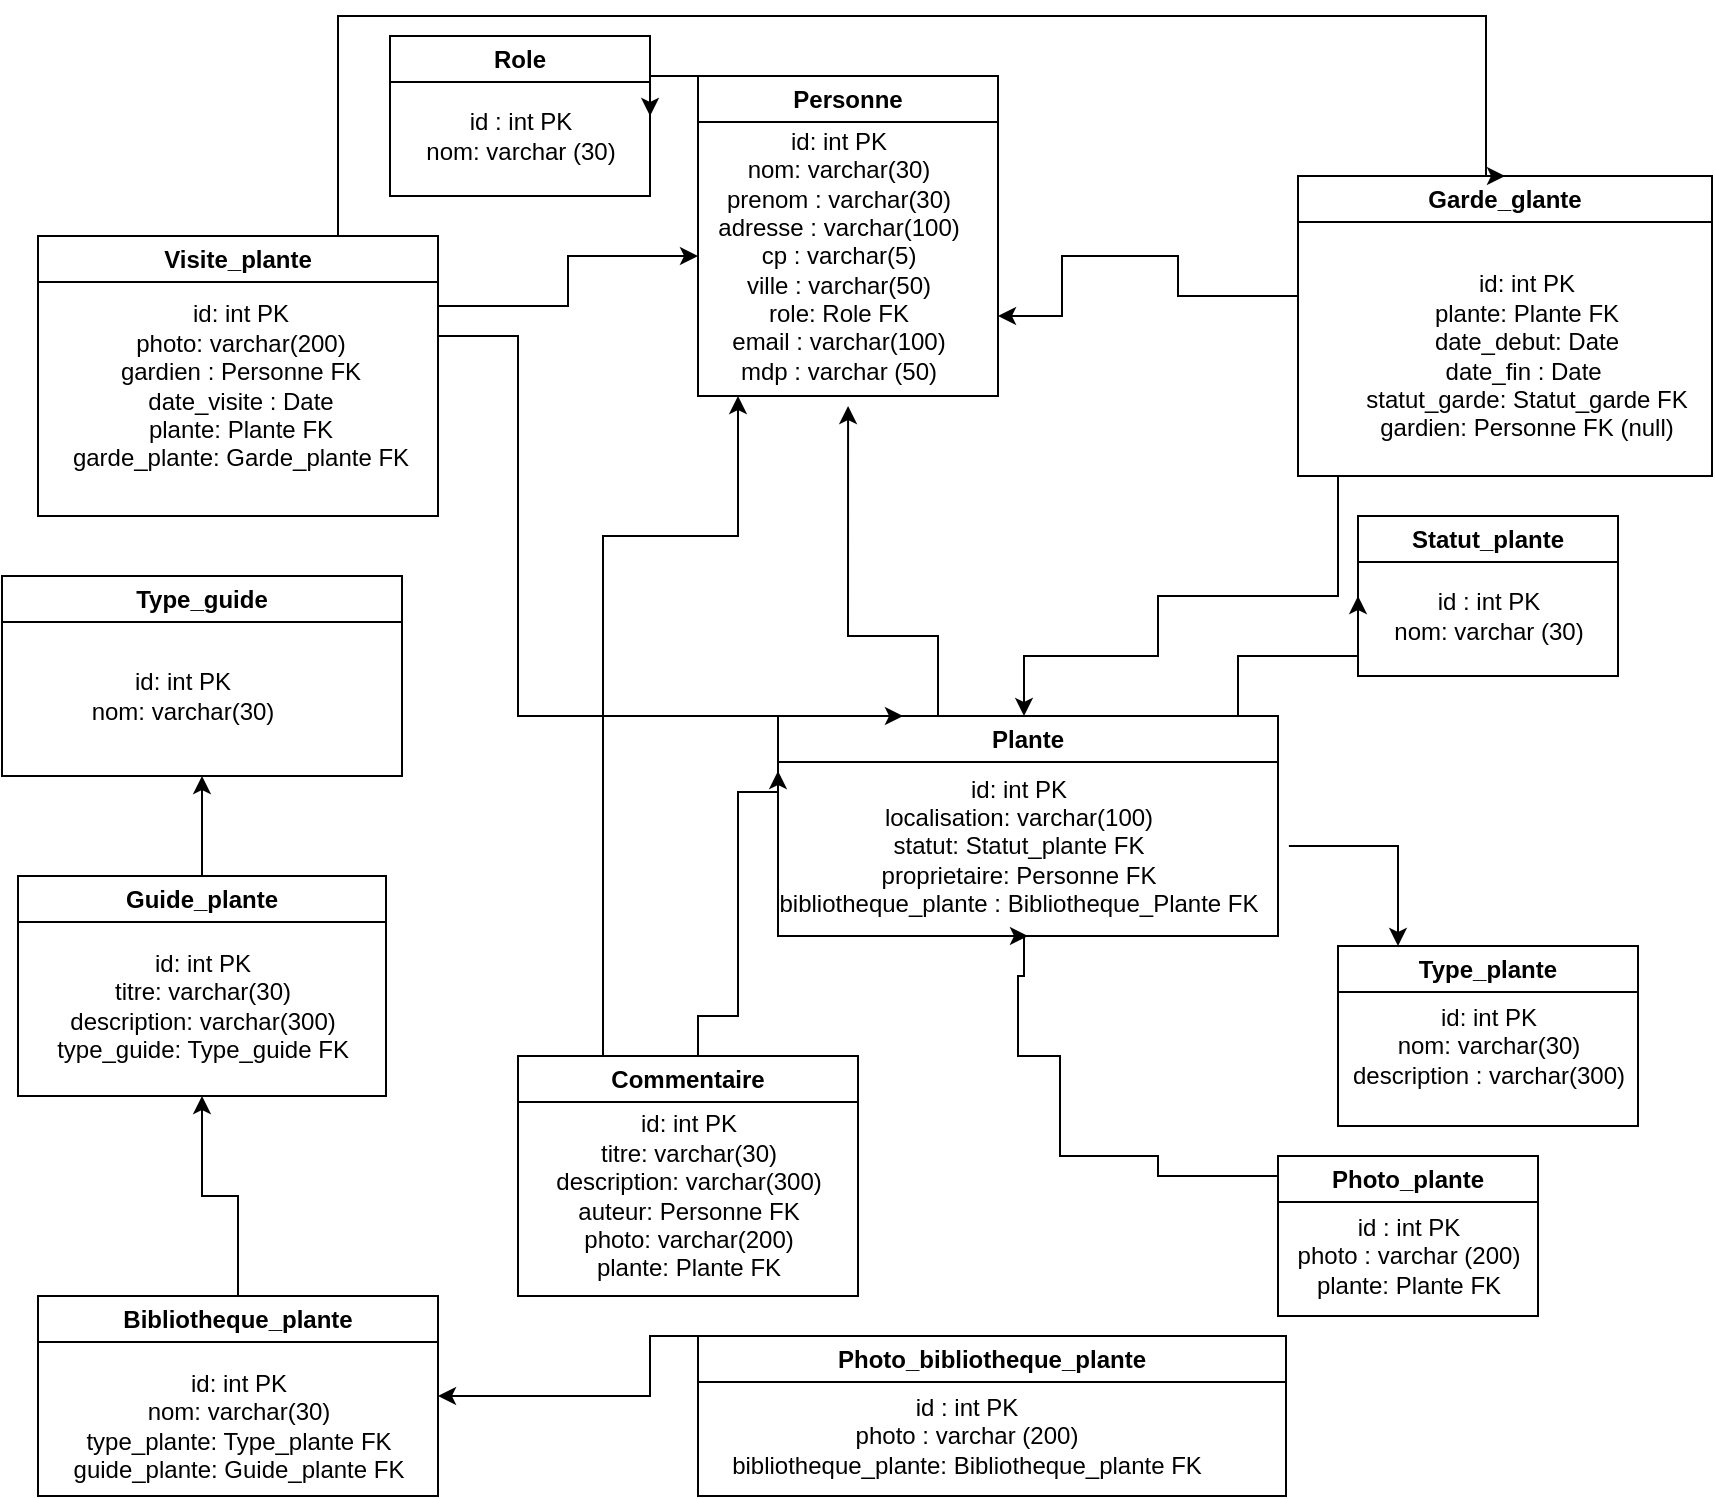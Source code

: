 <mxfile version="20.8.4" type="device"><diagram id="cIkk1x2Iu0VBwWM4oFOh" name="Page-1"><mxGraphModel dx="2232" dy="932" grid="1" gridSize="10" guides="1" tooltips="1" connect="1" arrows="1" fold="1" page="1" pageScale="1" pageWidth="827" pageHeight="1169" math="0" shadow="0"><root><mxCell id="0"/><mxCell id="1" parent="0"/><mxCell id="HuyXiXIqg4RBTzmlVShX-5" value="Type_plante" style="swimlane;whiteSpace=wrap;html=1;startSize=23;" parent="1" vertex="1"><mxGeometry x="690" y="495" width="150" height="90" as="geometry"/></mxCell><mxCell id="HuyXiXIqg4RBTzmlVShX-6" value="id: int PK&lt;br&gt;nom: varchar(30)&lt;br&gt;description : varchar(300)" style="text;html=1;align=center;verticalAlign=middle;resizable=0;points=[];autosize=1;strokeColor=none;fillColor=none;" parent="HuyXiXIqg4RBTzmlVShX-5" vertex="1"><mxGeometry x="-5" y="20" width="160" height="60" as="geometry"/></mxCell><mxCell id="HuyXiXIqg4RBTzmlVShX-8" value="Statut_plante" style="swimlane;whiteSpace=wrap;html=1;startSize=23;" parent="1" vertex="1"><mxGeometry x="700" y="280" width="130" height="80" as="geometry"/></mxCell><mxCell id="HuyXiXIqg4RBTzmlVShX-9" value="id : int PK&lt;br&gt;nom: varchar (30)" style="text;html=1;align=center;verticalAlign=middle;resizable=0;points=[];autosize=1;strokeColor=none;fillColor=none;" parent="HuyXiXIqg4RBTzmlVShX-8" vertex="1"><mxGeometry x="5" y="30" width="120" height="40" as="geometry"/></mxCell><mxCell id="HuyXiXIqg4RBTzmlVShX-40" style="edgeStyle=orthogonalEdgeStyle;rounded=0;orthogonalLoop=1;jettySize=auto;html=1;exitX=0.75;exitY=0;exitDx=0;exitDy=0;entryX=0;entryY=0.5;entryDx=0;entryDy=0;" parent="1" source="HuyXiXIqg4RBTzmlVShX-10" target="HuyXiXIqg4RBTzmlVShX-8" edge="1"><mxGeometry relative="1" as="geometry"><Array as="points"><mxPoint x="640" y="380"/><mxPoint x="640" y="350"/><mxPoint x="700" y="350"/></Array></mxGeometry></mxCell><mxCell id="HuyXiXIqg4RBTzmlVShX-67" style="edgeStyle=orthogonalEdgeStyle;rounded=0;orthogonalLoop=1;jettySize=auto;html=1;exitX=0.5;exitY=0;exitDx=0;exitDy=0;entryX=0.536;entryY=1.036;entryDx=0;entryDy=0;entryPerimeter=0;" parent="1" source="HuyXiXIqg4RBTzmlVShX-10" target="HuyXiXIqg4RBTzmlVShX-2" edge="1"><mxGeometry relative="1" as="geometry"><Array as="points"><mxPoint x="490" y="380"/><mxPoint x="490" y="340"/><mxPoint x="445" y="340"/></Array></mxGeometry></mxCell><mxCell id="HuyXiXIqg4RBTzmlVShX-82" style="edgeStyle=orthogonalEdgeStyle;rounded=0;orthogonalLoop=1;jettySize=auto;html=1;exitX=1.021;exitY=0.5;exitDx=0;exitDy=0;entryX=0.2;entryY=0;entryDx=0;entryDy=0;exitPerimeter=0;entryPerimeter=0;" parent="1" source="HuyXiXIqg4RBTzmlVShX-11" target="HuyXiXIqg4RBTzmlVShX-5" edge="1"><mxGeometry relative="1" as="geometry"><Array as="points"><mxPoint x="720" y="445"/></Array></mxGeometry></mxCell><mxCell id="HuyXiXIqg4RBTzmlVShX-10" value="Plante" style="swimlane;whiteSpace=wrap;html=1;" parent="1" vertex="1"><mxGeometry x="410" y="380" width="250" height="110" as="geometry"/></mxCell><mxCell id="HuyXiXIqg4RBTzmlVShX-11" value="id: int PK&lt;br&gt;localisation: varchar(100)&lt;br&gt;statut: Statut_plante FK&lt;br&gt;proprietaire: Personne FK&lt;br&gt;bibliotheque_plante : Bibliotheque_Plante FK" style="text;html=1;align=center;verticalAlign=middle;resizable=0;points=[];autosize=1;strokeColor=none;fillColor=none;" parent="HuyXiXIqg4RBTzmlVShX-10" vertex="1"><mxGeometry x="-10" y="20" width="260" height="90" as="geometry"/></mxCell><mxCell id="HuyXiXIqg4RBTzmlVShX-56" style="edgeStyle=orthogonalEdgeStyle;rounded=0;orthogonalLoop=1;jettySize=auto;html=1;exitX=0.5;exitY=0;exitDx=0;exitDy=0;entryX=0.5;entryY=1;entryDx=0;entryDy=0;" parent="1" source="HuyXiXIqg4RBTzmlVShX-12" target="HuyXiXIqg4RBTzmlVShX-10" edge="1"><mxGeometry relative="1" as="geometry"><mxPoint x="560" y="550" as="targetPoint"/><Array as="points"><mxPoint x="600" y="610"/><mxPoint x="600" y="600"/><mxPoint x="551" y="600"/><mxPoint x="551" y="550"/><mxPoint x="530" y="550"/><mxPoint x="530" y="510"/><mxPoint x="533" y="510"/></Array></mxGeometry></mxCell><mxCell id="HuyXiXIqg4RBTzmlVShX-12" value="Photo_plante" style="swimlane;whiteSpace=wrap;html=1;" parent="1" vertex="1"><mxGeometry x="660" y="600" width="130" height="80" as="geometry"/></mxCell><mxCell id="HuyXiXIqg4RBTzmlVShX-13" value="id : int PK&lt;br&gt;photo : varchar (200)&lt;br&gt;plante: Plante FK" style="text;html=1;align=center;verticalAlign=middle;resizable=0;points=[];autosize=1;strokeColor=none;fillColor=none;" parent="HuyXiXIqg4RBTzmlVShX-12" vertex="1"><mxGeometry y="20" width="130" height="60" as="geometry"/></mxCell><mxCell id="HuyXiXIqg4RBTzmlVShX-64" style="edgeStyle=orthogonalEdgeStyle;rounded=0;orthogonalLoop=1;jettySize=auto;html=1;exitX=0.5;exitY=0;exitDx=0;exitDy=0;entryX=0.5;entryY=1;entryDx=0;entryDy=0;" parent="1" source="HuyXiXIqg4RBTzmlVShX-20" target="HuyXiXIqg4RBTzmlVShX-24" edge="1"><mxGeometry relative="1" as="geometry"/></mxCell><mxCell id="HuyXiXIqg4RBTzmlVShX-20" value="Bibliotheque_plante" style="swimlane;whiteSpace=wrap;html=1;" parent="1" vertex="1"><mxGeometry x="40" y="670" width="200" height="100" as="geometry"/></mxCell><mxCell id="HuyXiXIqg4RBTzmlVShX-21" value="id: int PK&lt;br&gt;nom: varchar(30)&lt;br&gt;type_plante: Type_plante FK&lt;br&gt;guide_plante: Guide_plante FK" style="text;html=1;align=center;verticalAlign=middle;resizable=0;points=[];autosize=1;strokeColor=none;fillColor=none;" parent="HuyXiXIqg4RBTzmlVShX-20" vertex="1"><mxGeometry x="5" y="30" width="190" height="70" as="geometry"/></mxCell><mxCell id="HuyXiXIqg4RBTzmlVShX-65" style="edgeStyle=orthogonalEdgeStyle;rounded=0;orthogonalLoop=1;jettySize=auto;html=1;exitX=0.75;exitY=0;exitDx=0;exitDy=0;entryX=0;entryY=0.25;entryDx=0;entryDy=0;" parent="1" source="HuyXiXIqg4RBTzmlVShX-22" target="HuyXiXIqg4RBTzmlVShX-10" edge="1"><mxGeometry relative="1" as="geometry"><Array as="points"><mxPoint x="370" y="550"/><mxPoint x="370" y="530"/><mxPoint x="390" y="530"/><mxPoint x="390" y="418"/></Array></mxGeometry></mxCell><mxCell id="HuyXiXIqg4RBTzmlVShX-83" style="edgeStyle=orthogonalEdgeStyle;rounded=0;orthogonalLoop=1;jettySize=auto;html=1;exitX=0.25;exitY=0;exitDx=0;exitDy=0;" parent="1" source="HuyXiXIqg4RBTzmlVShX-22" target="HuyXiXIqg4RBTzmlVShX-2" edge="1"><mxGeometry relative="1" as="geometry"><Array as="points"><mxPoint x="323" y="290"/><mxPoint x="390" y="290"/></Array></mxGeometry></mxCell><mxCell id="HuyXiXIqg4RBTzmlVShX-22" value="Commentaire" style="swimlane;whiteSpace=wrap;html=1;" parent="1" vertex="1"><mxGeometry x="280" y="550" width="170" height="120" as="geometry"/></mxCell><mxCell id="HuyXiXIqg4RBTzmlVShX-23" value="id: int PK&lt;br&gt;titre: varchar(30)&lt;br&gt;description: varchar(300)&lt;br&gt;auteur: Personne FK&lt;br&gt;photo: varchar(200)&lt;br&gt;plante: Plante FK" style="text;html=1;align=center;verticalAlign=middle;resizable=0;points=[];autosize=1;strokeColor=none;fillColor=none;" parent="HuyXiXIqg4RBTzmlVShX-22" vertex="1"><mxGeometry x="5" y="20" width="160" height="100" as="geometry"/></mxCell><mxCell id="HuyXiXIqg4RBTzmlVShX-87" style="edgeStyle=orthogonalEdgeStyle;rounded=0;orthogonalLoop=1;jettySize=auto;html=1;exitX=0.5;exitY=0;exitDx=0;exitDy=0;entryX=0.5;entryY=1;entryDx=0;entryDy=0;" parent="1" source="HuyXiXIqg4RBTzmlVShX-24" target="HuyXiXIqg4RBTzmlVShX-85" edge="1"><mxGeometry relative="1" as="geometry"/></mxCell><mxCell id="HuyXiXIqg4RBTzmlVShX-24" value="Guide_plante" style="swimlane;whiteSpace=wrap;html=1;" parent="1" vertex="1"><mxGeometry x="30" y="460" width="184" height="110" as="geometry"/></mxCell><mxCell id="HuyXiXIqg4RBTzmlVShX-26" value="id: int PK&lt;br&gt;titre: varchar(30)&lt;br&gt;description: varchar(300)&lt;br&gt;type_guide: Type_guide FK" style="text;html=1;align=center;verticalAlign=middle;resizable=0;points=[];autosize=1;strokeColor=none;fillColor=none;" parent="HuyXiXIqg4RBTzmlVShX-24" vertex="1"><mxGeometry x="7" y="30" width="170" height="70" as="geometry"/></mxCell><mxCell id="HuyXiXIqg4RBTzmlVShX-66" style="edgeStyle=orthogonalEdgeStyle;rounded=0;orthogonalLoop=1;jettySize=auto;html=1;exitX=1;exitY=0.5;exitDx=0;exitDy=0;entryX=0.25;entryY=0;entryDx=0;entryDy=0;" parent="1" source="HuyXiXIqg4RBTzmlVShX-28" target="HuyXiXIqg4RBTzmlVShX-10" edge="1"><mxGeometry relative="1" as="geometry"><Array as="points"><mxPoint x="280" y="190"/><mxPoint x="280" y="380"/></Array></mxGeometry></mxCell><mxCell id="HuyXiXIqg4RBTzmlVShX-72" style="edgeStyle=orthogonalEdgeStyle;rounded=0;orthogonalLoop=1;jettySize=auto;html=1;exitX=0;exitY=0;exitDx=0;exitDy=0;entryX=1;entryY=0.75;entryDx=0;entryDy=0;" parent="1" source="HuyXiXIqg4RBTzmlVShX-29" target="HuyXiXIqg4RBTzmlVShX-1" edge="1"><mxGeometry relative="1" as="geometry"><Array as="points"><mxPoint x="610" y="170"/><mxPoint x="610" y="150"/><mxPoint x="552" y="150"/><mxPoint x="552" y="180"/></Array></mxGeometry></mxCell><mxCell id="HuyXiXIqg4RBTzmlVShX-77" style="edgeStyle=orthogonalEdgeStyle;rounded=0;orthogonalLoop=1;jettySize=auto;html=1;exitX=0;exitY=1;exitDx=0;exitDy=0;" parent="1" source="HuyXiXIqg4RBTzmlVShX-29" target="HuyXiXIqg4RBTzmlVShX-10" edge="1"><mxGeometry relative="1" as="geometry"><Array as="points"><mxPoint x="690" y="260"/><mxPoint x="690" y="320"/><mxPoint x="600" y="320"/><mxPoint x="600" y="350"/><mxPoint x="533" y="350"/></Array></mxGeometry></mxCell><mxCell id="HuyXiXIqg4RBTzmlVShX-29" value="Garde_glante" style="swimlane;whiteSpace=wrap;html=1;" parent="1" vertex="1"><mxGeometry x="670" y="110" width="207" height="150" as="geometry"/></mxCell><mxCell id="HuyXiXIqg4RBTzmlVShX-30" value="id: int PK&lt;br&gt;plante: Plante FK&lt;br&gt;date_debut: Date&lt;br&gt;date_fin : Date&amp;nbsp;&lt;br&gt;statut_garde: Statut_garde FK&lt;br&gt;gardien: Personne FK (null)" style="text;html=1;align=center;verticalAlign=middle;resizable=0;points=[];autosize=1;strokeColor=none;fillColor=none;" parent="HuyXiXIqg4RBTzmlVShX-29" vertex="1"><mxGeometry x="23.5" y="40" width="180" height="100" as="geometry"/></mxCell><mxCell id="HuyXiXIqg4RBTzmlVShX-60" style="edgeStyle=orthogonalEdgeStyle;rounded=0;orthogonalLoop=1;jettySize=auto;html=1;exitX=0;exitY=0;exitDx=0;exitDy=0;entryX=1;entryY=0.5;entryDx=0;entryDy=0;" parent="1" source="HuyXiXIqg4RBTzmlVShX-35" target="HuyXiXIqg4RBTzmlVShX-20" edge="1"><mxGeometry relative="1" as="geometry"><Array as="points"><mxPoint x="346" y="720"/></Array></mxGeometry></mxCell><mxCell id="HuyXiXIqg4RBTzmlVShX-35" value="Photo_bibliotheque_plante" style="swimlane;whiteSpace=wrap;html=1;" parent="1" vertex="1"><mxGeometry x="370" y="690" width="294" height="80" as="geometry"/></mxCell><mxCell id="HuyXiXIqg4RBTzmlVShX-36" value="id : int PK&lt;br&gt;photo : varchar (200)&lt;br&gt;bibliotheque_plante: Bibliotheque_plante FK" style="text;html=1;align=center;verticalAlign=middle;resizable=0;points=[];autosize=1;strokeColor=none;fillColor=none;" parent="HuyXiXIqg4RBTzmlVShX-35" vertex="1"><mxGeometry x="4" y="20" width="260" height="60" as="geometry"/></mxCell><mxCell id="m1hUppnfxpBXyED-F-Ud-3" style="edgeStyle=orthogonalEdgeStyle;rounded=0;orthogonalLoop=1;jettySize=auto;html=1;exitX=0;exitY=0;exitDx=0;exitDy=0;entryX=1.042;entryY=0.25;entryDx=0;entryDy=0;entryPerimeter=0;" parent="1" source="HuyXiXIqg4RBTzmlVShX-1" target="m1hUppnfxpBXyED-F-Ud-2" edge="1"><mxGeometry relative="1" as="geometry"/></mxCell><mxCell id="HuyXiXIqg4RBTzmlVShX-1" value="Personne" style="swimlane;whiteSpace=wrap;html=1;" parent="1" vertex="1"><mxGeometry x="370" y="60" width="150" height="160" as="geometry"/></mxCell><mxCell id="HuyXiXIqg4RBTzmlVShX-2" value="id: int PK&lt;br&gt;nom: varchar(30)&lt;br&gt;prenom : varchar(30)&lt;br&gt;adresse : varchar(100)&lt;br&gt;cp : varchar(5)&lt;br&gt;ville : varchar(50)&lt;br&gt;role: Role FK&lt;br&gt;email : varchar(100)&lt;br&gt;mdp : varchar (50)" style="text;html=1;align=center;verticalAlign=middle;resizable=0;points=[];autosize=1;strokeColor=none;fillColor=none;" parent="HuyXiXIqg4RBTzmlVShX-1" vertex="1"><mxGeometry y="20" width="140" height="140" as="geometry"/></mxCell><mxCell id="HuyXiXIqg4RBTzmlVShX-68" style="edgeStyle=orthogonalEdgeStyle;rounded=0;orthogonalLoop=1;jettySize=auto;html=1;exitX=1;exitY=0.25;exitDx=0;exitDy=0;" parent="1" source="HuyXiXIqg4RBTzmlVShX-28" target="HuyXiXIqg4RBTzmlVShX-2" edge="1"><mxGeometry relative="1" as="geometry"/></mxCell><mxCell id="HuyXiXIqg4RBTzmlVShX-90" style="edgeStyle=orthogonalEdgeStyle;rounded=0;orthogonalLoop=1;jettySize=auto;html=1;exitX=0.75;exitY=0;exitDx=0;exitDy=0;entryX=0.5;entryY=0;entryDx=0;entryDy=0;" parent="1" source="HuyXiXIqg4RBTzmlVShX-28" edge="1" target="HuyXiXIqg4RBTzmlVShX-29"><mxGeometry relative="1" as="geometry"><mxPoint x="640" y="170" as="targetPoint"/><Array as="points"><mxPoint x="190" y="30"/><mxPoint x="764" y="30"/></Array></mxGeometry></mxCell><mxCell id="HuyXiXIqg4RBTzmlVShX-28" value="Visite_plante" style="swimlane;whiteSpace=wrap;html=1;" parent="1" vertex="1"><mxGeometry x="40" y="140" width="200" height="140" as="geometry"/></mxCell><mxCell id="HuyXiXIqg4RBTzmlVShX-33" value="id: int PK&lt;br&gt;photo: varchar(200)&lt;br&gt;gardien : Personne FK&lt;br&gt;date_visite : Date&lt;br&gt;plante: Plante FK&lt;br&gt;garde_plante: Garde_plante FK" style="text;html=1;align=center;verticalAlign=middle;resizable=0;points=[];autosize=1;strokeColor=none;fillColor=none;" parent="HuyXiXIqg4RBTzmlVShX-28" vertex="1"><mxGeometry x="6" y="25" width="190" height="100" as="geometry"/></mxCell><mxCell id="HuyXiXIqg4RBTzmlVShX-85" value="Type_guide" style="swimlane;whiteSpace=wrap;html=1;" parent="1" vertex="1"><mxGeometry x="22" y="310" width="200" height="100" as="geometry"/></mxCell><mxCell id="HuyXiXIqg4RBTzmlVShX-86" value="id: int PK&lt;br&gt;nom: varchar(30)" style="text;html=1;align=center;verticalAlign=middle;resizable=0;points=[];autosize=1;strokeColor=none;fillColor=none;" parent="HuyXiXIqg4RBTzmlVShX-85" vertex="1"><mxGeometry x="35" y="40" width="110" height="40" as="geometry"/></mxCell><mxCell id="m1hUppnfxpBXyED-F-Ud-1" value="Role" style="swimlane;whiteSpace=wrap;html=1;" parent="1" vertex="1"><mxGeometry x="216" y="40" width="130" height="80" as="geometry"/></mxCell><mxCell id="m1hUppnfxpBXyED-F-Ud-2" value="id : int PK&lt;br&gt;nom: varchar (30)" style="text;html=1;align=center;verticalAlign=middle;resizable=0;points=[];autosize=1;strokeColor=none;fillColor=none;" parent="m1hUppnfxpBXyED-F-Ud-1" vertex="1"><mxGeometry x="5" y="30" width="120" height="40" as="geometry"/></mxCell></root></mxGraphModel></diagram></mxfile>